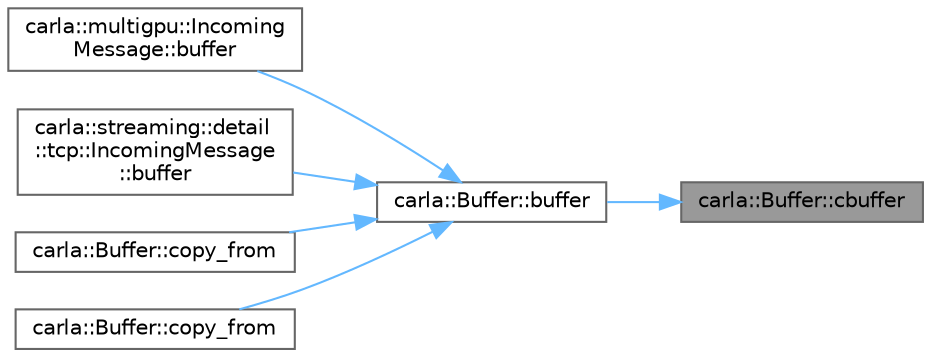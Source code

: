 digraph "carla::Buffer::cbuffer"
{
 // INTERACTIVE_SVG=YES
 // LATEX_PDF_SIZE
  bgcolor="transparent";
  edge [fontname=Helvetica,fontsize=10,labelfontname=Helvetica,labelfontsize=10];
  node [fontname=Helvetica,fontsize=10,shape=box,height=0.2,width=0.4];
  rankdir="RL";
  Node1 [id="Node000001",label="carla::Buffer::cbuffer",height=0.2,width=0.4,color="gray40", fillcolor="grey60", style="filled", fontcolor="black",tooltip="从这个缓冲区创建一个 boost::asio::buffer。"];
  Node1 -> Node2 [id="edge1_Node000001_Node000002",dir="back",color="steelblue1",style="solid",tooltip=" "];
  Node2 [id="Node000002",label="carla::Buffer::buffer",height=0.2,width=0.4,color="grey40", fillcolor="white", style="filled",URL="$d0/d0a/classcarla_1_1Buffer.html#a7826c8e4e69af01ed0598986049aca64",tooltip="从这个缓冲区创建一个 boost::asio::buffer。"];
  Node2 -> Node3 [id="edge2_Node000002_Node000003",dir="back",color="steelblue1",style="solid",tooltip=" "];
  Node3 [id="Node000003",label="carla::multigpu::Incoming\lMessage::buffer",height=0.2,width=0.4,color="grey40", fillcolor="white", style="filled",URL="$d1/db1/classcarla_1_1multigpu_1_1IncomingMessage.html#a309c03dd0f7e8f820aea44b9912e710d",tooltip=" "];
  Node2 -> Node4 [id="edge3_Node000002_Node000004",dir="back",color="steelblue1",style="solid",tooltip=" "];
  Node4 [id="Node000004",label="carla::streaming::detail\l::tcp::IncomingMessage\l::buffer",height=0.2,width=0.4,color="grey40", fillcolor="white", style="filled",URL="$de/d76/classcarla_1_1streaming_1_1detail_1_1tcp_1_1IncomingMessage.html#af8c4700ae3177aa338f02d7b43856d6f",tooltip=" "];
  Node2 -> Node5 [id="edge4_Node000002_Node000005",dir="back",color="steelblue1",style="solid",tooltip=" "];
  Node5 [id="Node000005",label="carla::Buffer::copy_from",height=0.2,width=0.4,color="grey40", fillcolor="white", style="filled",URL="$d0/d0a/classcarla_1_1Buffer.html#a4d64f1d7e854f2c00e77465d2b4343dc",tooltip="将 source 复制到此缓冲区，在前面留出 offset 字节未初始化的空间。"];
  Node2 -> Node6 [id="edge5_Node000002_Node000006",dir="back",color="steelblue1",style="solid",tooltip=" "];
  Node6 [id="Node000006",label="carla::Buffer::copy_from",height=0.2,width=0.4,color="grey40", fillcolor="white", style="filled",URL="$d0/d0a/classcarla_1_1Buffer.html#aa493f65be70cf3449f93db99f94bf57c",tooltip="将 source 复制到此缓冲区，在前面留出 offset 字节未初始化的空间。"];
}
